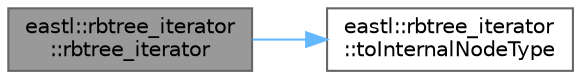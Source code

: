 digraph "eastl::rbtree_iterator::rbtree_iterator"
{
 // LATEX_PDF_SIZE
  bgcolor="transparent";
  edge [fontname=Helvetica,fontsize=10,labelfontname=Helvetica,labelfontsize=10];
  node [fontname=Helvetica,fontsize=10,shape=box,height=0.2,width=0.4];
  rankdir="LR";
  Node1 [id="Node000001",label="eastl::rbtree_iterator\l::rbtree_iterator",height=0.2,width=0.4,color="gray40", fillcolor="grey60", style="filled", fontcolor="black",tooltip=" "];
  Node1 -> Node2 [id="edge1_Node000001_Node000002",color="steelblue1",style="solid",tooltip=" "];
  Node2 [id="Node000002",label="eastl::rbtree_iterator\l::toInternalNodeType",height=0.2,width=0.4,color="grey40", fillcolor="white", style="filled",URL="$structeastl_1_1rbtree__iterator.html#a2e1516cb9efcbc07a8265d6f99975664",tooltip=" "];
}
